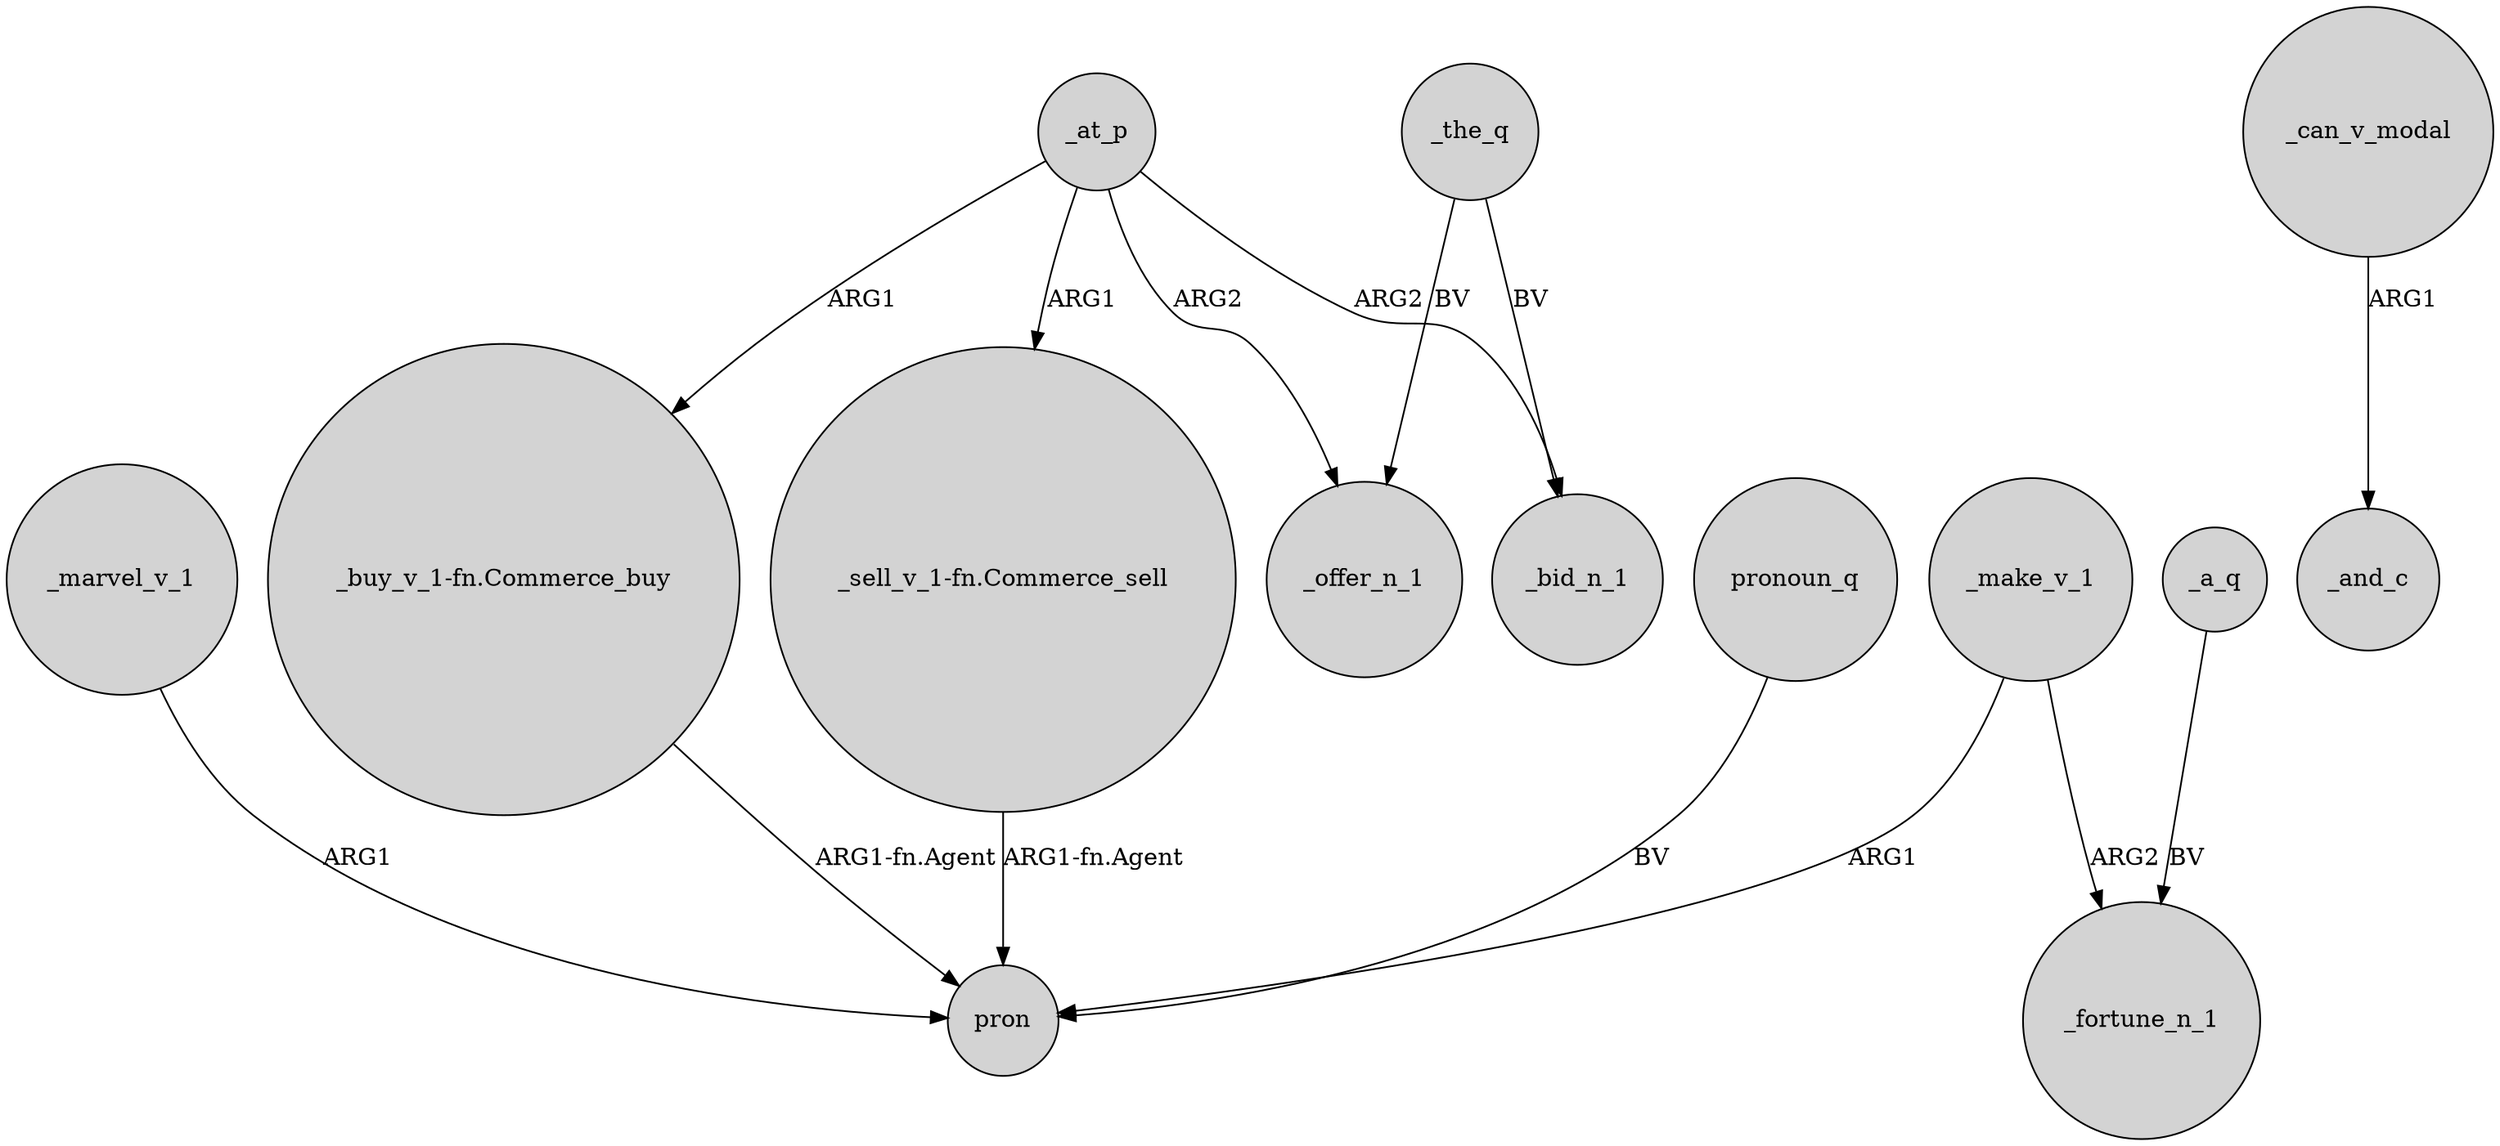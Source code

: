 digraph {
	node [shape=circle style=filled]
	_the_q -> _offer_n_1 [label=BV]
	_marvel_v_1 -> pron [label=ARG1]
	_the_q -> _bid_n_1 [label=BV]
	_can_v_modal -> _and_c [label=ARG1]
	_at_p -> _bid_n_1 [label=ARG2]
	"_sell_v_1-fn.Commerce_sell" -> pron [label="ARG1-fn.Agent"]
	_at_p -> _offer_n_1 [label=ARG2]
	_make_v_1 -> pron [label=ARG1]
	_a_q -> _fortune_n_1 [label=BV]
	_at_p -> "_buy_v_1-fn.Commerce_buy" [label=ARG1]
	"_buy_v_1-fn.Commerce_buy" -> pron [label="ARG1-fn.Agent"]
	_at_p -> "_sell_v_1-fn.Commerce_sell" [label=ARG1]
	_make_v_1 -> _fortune_n_1 [label=ARG2]
	pronoun_q -> pron [label=BV]
}
